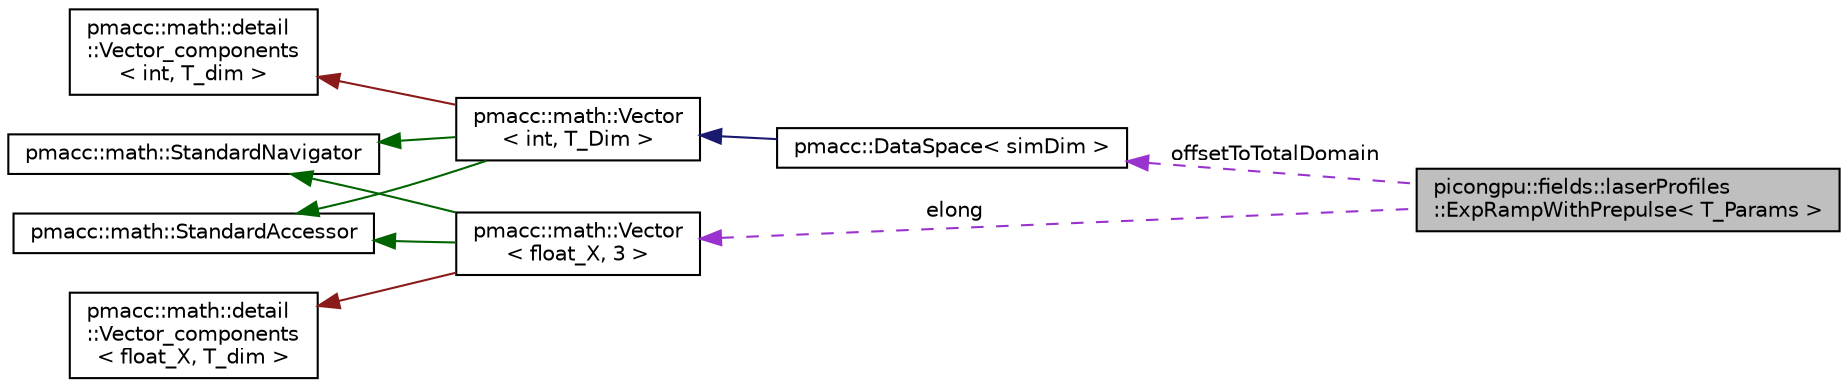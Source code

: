 digraph "picongpu::fields::laserProfiles::ExpRampWithPrepulse&lt; T_Params &gt;"
{
 // LATEX_PDF_SIZE
  edge [fontname="Helvetica",fontsize="10",labelfontname="Helvetica",labelfontsize="10"];
  node [fontname="Helvetica",fontsize="10",shape=record];
  rankdir="LR";
  Node1 [label="picongpu::fields::laserProfiles\l::ExpRampWithPrepulse\< T_Params \>",height=0.2,width=0.4,color="black", fillcolor="grey75", style="filled", fontcolor="black",tooltip="Wavepacket with spatial Gaussian envelope and adjustable temporal shape."];
  Node2 -> Node1 [dir="back",color="darkorchid3",fontsize="10",style="dashed",label=" offsetToTotalDomain" ,fontname="Helvetica"];
  Node2 [label="pmacc::DataSpace\< simDim \>",height=0.2,width=0.4,color="black", fillcolor="white", style="filled",URL="$classpmacc_1_1_data_space.html",tooltip=" "];
  Node3 -> Node2 [dir="back",color="midnightblue",fontsize="10",style="solid",fontname="Helvetica"];
  Node3 [label="pmacc::math::Vector\l\< int, T_Dim \>",height=0.2,width=0.4,color="black", fillcolor="white", style="filled",URL="$structpmacc_1_1math_1_1_vector.html",tooltip=" "];
  Node4 -> Node3 [dir="back",color="firebrick4",fontsize="10",style="solid",fontname="Helvetica"];
  Node4 [label="pmacc::math::detail\l::Vector_components\l\< int, T_dim \>",height=0.2,width=0.4,color="black", fillcolor="white", style="filled",URL="$structpmacc_1_1math_1_1detail_1_1_vector__components.html",tooltip=" "];
  Node5 -> Node3 [dir="back",color="darkgreen",fontsize="10",style="solid",fontname="Helvetica"];
  Node5 [label="pmacc::math::StandardAccessor",height=0.2,width=0.4,color="black", fillcolor="white", style="filled",URL="$structpmacc_1_1math_1_1_standard_accessor.html",tooltip=" "];
  Node6 -> Node3 [dir="back",color="darkgreen",fontsize="10",style="solid",fontname="Helvetica"];
  Node6 [label="pmacc::math::StandardNavigator",height=0.2,width=0.4,color="black", fillcolor="white", style="filled",URL="$structpmacc_1_1math_1_1_standard_navigator.html",tooltip=" "];
  Node7 -> Node1 [dir="back",color="darkorchid3",fontsize="10",style="dashed",label=" elong" ,fontname="Helvetica"];
  Node7 [label="pmacc::math::Vector\l\< float_X, 3 \>",height=0.2,width=0.4,color="black", fillcolor="white", style="filled",URL="$structpmacc_1_1math_1_1_vector.html",tooltip=" "];
  Node8 -> Node7 [dir="back",color="firebrick4",fontsize="10",style="solid",fontname="Helvetica"];
  Node8 [label="pmacc::math::detail\l::Vector_components\l\< float_X, T_dim \>",height=0.2,width=0.4,color="black", fillcolor="white", style="filled",URL="$structpmacc_1_1math_1_1detail_1_1_vector__components.html",tooltip=" "];
  Node5 -> Node7 [dir="back",color="darkgreen",fontsize="10",style="solid",fontname="Helvetica"];
  Node6 -> Node7 [dir="back",color="darkgreen",fontsize="10",style="solid",fontname="Helvetica"];
}
